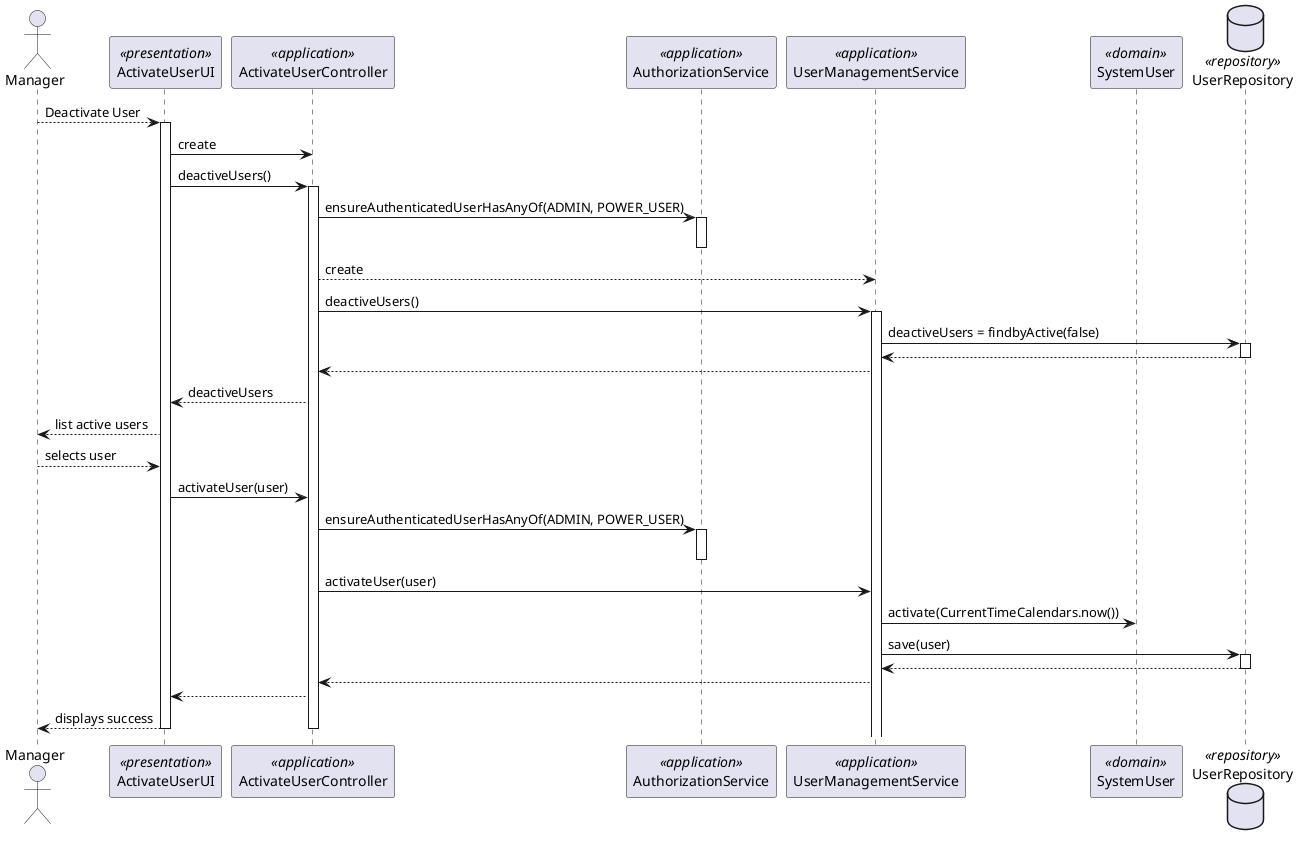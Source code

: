@startuml
'http://plantuml.com/skinparam.html
skinparam handwritten false
skinparam packageStyle rect
skinparam defaultFontName FG Virgil
skinparam shadowing false

actor Manager as Actor
participant ActivateUserUI as UI <<presentation>>
participant ActivateUserController as Controller <<application>>
participant AuthorizationService  as authz <<application>>
participant UserManagementService as userSvc <<application>>

participant SystemUser as user <<domain>>
database UserRepository as Repository <<repository>>


Actor --> UI: Deactivate User
activate UI
    UI -> Controller: create

    UI -> Controller: deactiveUsers()
    activate Controller

        Controller -> authz: ensureAuthenticatedUserHasAnyOf(ADMIN, POWER_USER)
        activate authz
        deactivate authz
        Controller --> userSvc : create


Controller -> userSvc : deactiveUsers()
 activate userSvc
            userSvc -> Repository: deactiveUsers = findbyActive(false)
            activate Repository

            Repository --> userSvc
            deactivate Repository
            userSvc --> Controller
            Controller --> UI : deactiveUsers

        UI-->Actor: list active users

        Actor --> UI : selects user
        UI -> Controller : activateUser(user)
        Controller -> authz: ensureAuthenticatedUserHasAnyOf(ADMIN, POWER_USER)
                activate authz
                deactivate authz
        Controller -> userSvc : activateUser(user)
        userSvc ->  user : activate(CurrentTimeCalendars.now())
        userSvc ->  Repository : save(user)

        activate Repository

        Repository --> userSvc
        deactivate Repository
         userSvc -->  Controller
         Controller --> UI
         UI --> Actor : displays success

         deactivate Controller
deactivate UI
@enduml
